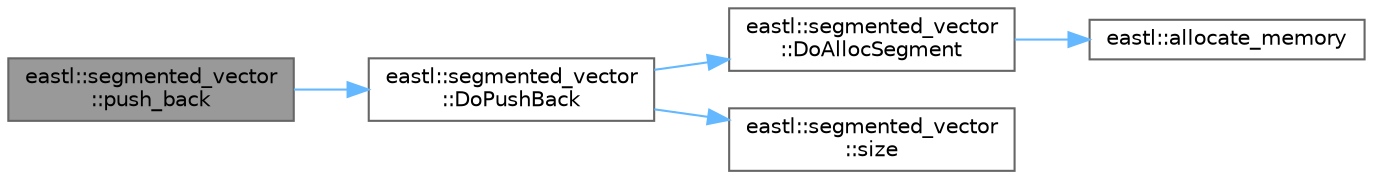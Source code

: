 digraph "eastl::segmented_vector::push_back"
{
 // LATEX_PDF_SIZE
  bgcolor="transparent";
  edge [fontname=Helvetica,fontsize=10,labelfontname=Helvetica,labelfontsize=10];
  node [fontname=Helvetica,fontsize=10,shape=box,height=0.2,width=0.4];
  rankdir="LR";
  Node1 [id="Node000001",label="eastl::segmented_vector\l::push_back",height=0.2,width=0.4,color="gray40", fillcolor="grey60", style="filled", fontcolor="black",tooltip=" "];
  Node1 -> Node2 [id="edge5_Node000001_Node000002",color="steelblue1",style="solid",tooltip=" "];
  Node2 [id="Node000002",label="eastl::segmented_vector\l::DoPushBack",height=0.2,width=0.4,color="grey40", fillcolor="white", style="filled",URL="$classeastl_1_1segmented__vector.html#a49d46b7a31e3312a6ec41223dcf69c52",tooltip=" "];
  Node2 -> Node3 [id="edge6_Node000002_Node000003",color="steelblue1",style="solid",tooltip=" "];
  Node3 [id="Node000003",label="eastl::segmented_vector\l::DoAllocSegment",height=0.2,width=0.4,color="grey40", fillcolor="white", style="filled",URL="$classeastl_1_1segmented__vector.html#a86e926a916e822d6f663b793cc88e3f1",tooltip=" "];
  Node3 -> Node4 [id="edge7_Node000003_Node000004",color="steelblue1",style="solid",tooltip=" "];
  Node4 [id="Node000004",label="eastl::allocate_memory",height=0.2,width=0.4,color="grey40", fillcolor="white", style="filled",URL="$namespaceeastl.html#ad2f4154baac1248a6b899feec8061499",tooltip=" "];
  Node2 -> Node5 [id="edge8_Node000002_Node000005",color="steelblue1",style="solid",tooltip=" "];
  Node5 [id="Node000005",label="eastl::segmented_vector\l::size",height=0.2,width=0.4,color="grey40", fillcolor="white", style="filled",URL="$classeastl_1_1segmented__vector.html#aa4cb2c6d3bb335b49154b3524d003d87",tooltip=" "];
}
